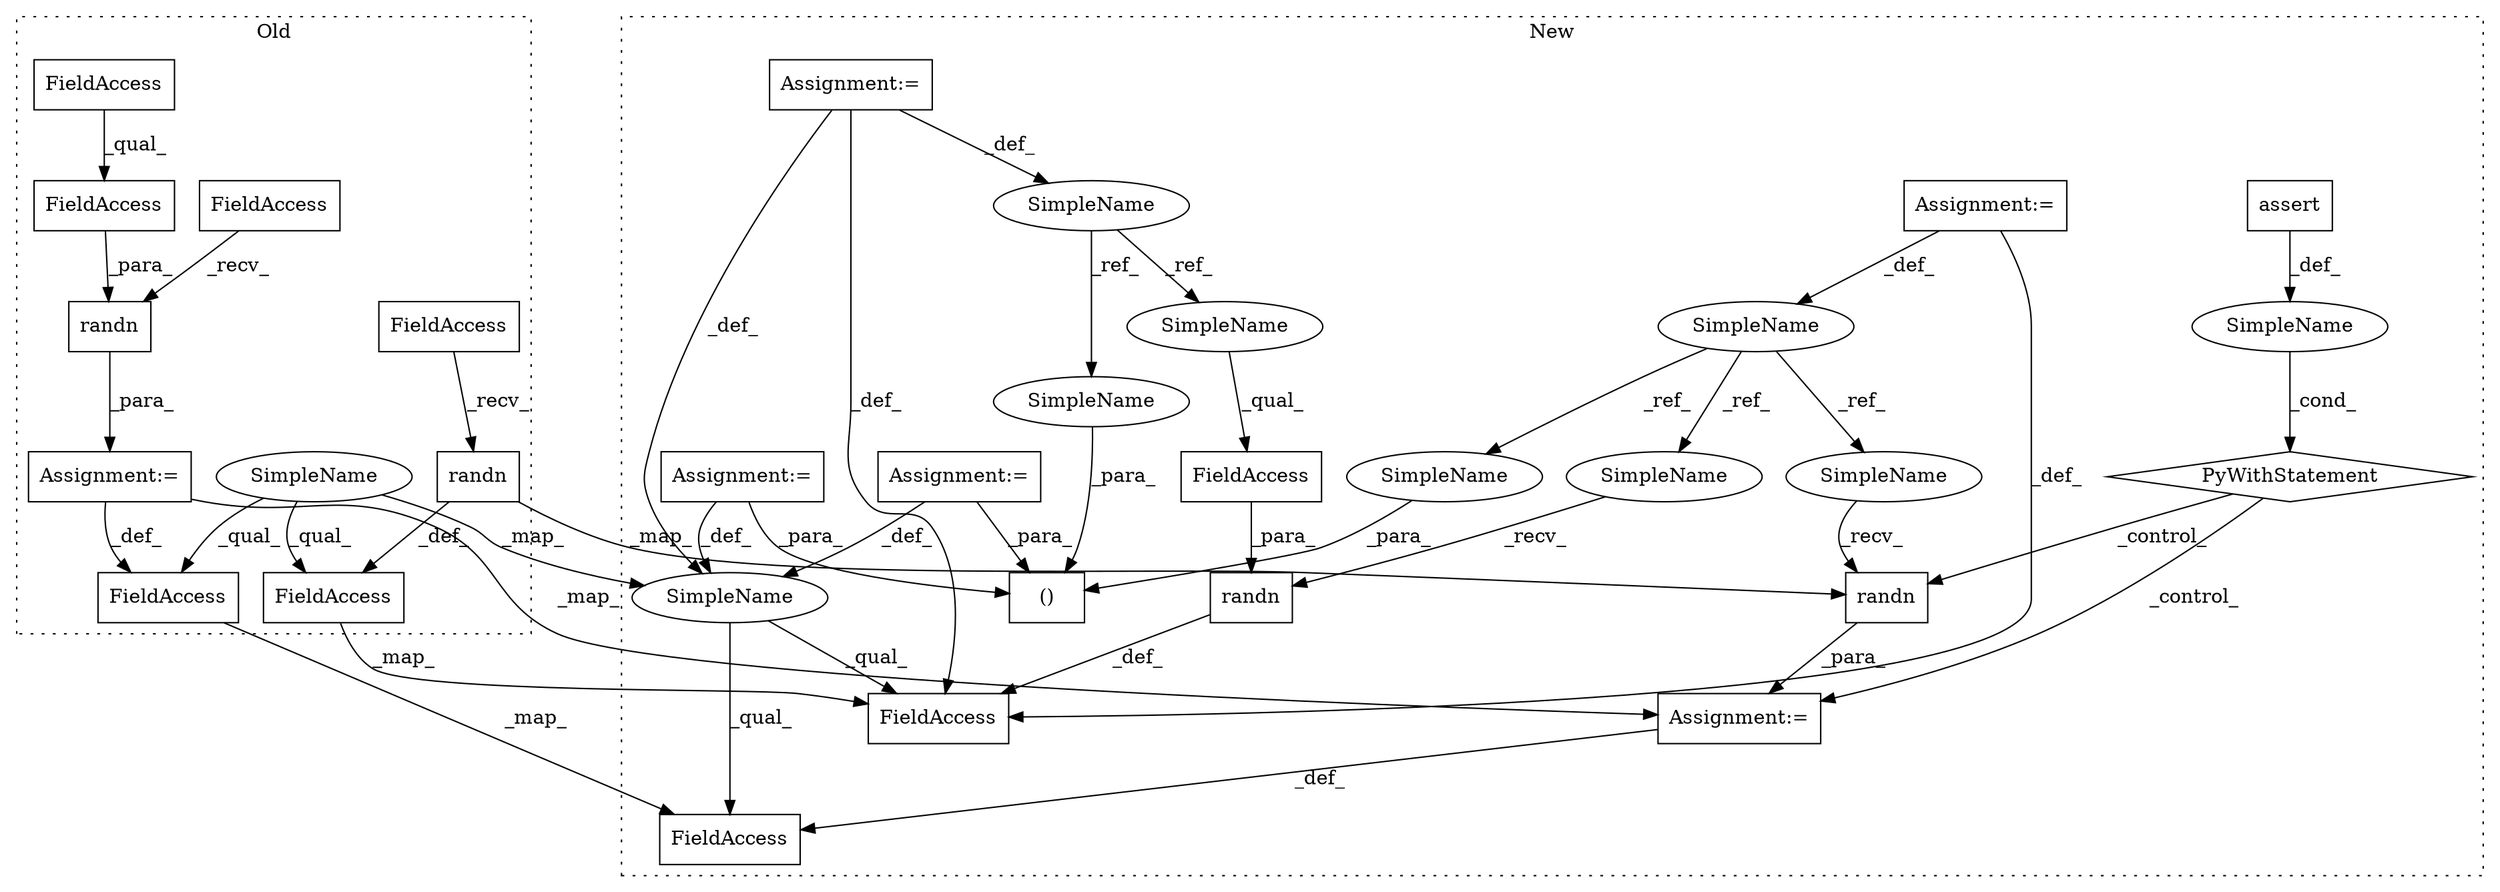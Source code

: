 digraph G {
subgraph cluster0 {
1 [label="randn" a="32" s="5678,5696" l="6,1" shape="box"];
3 [label="FieldAccess" a="22" s="5669" l="8" shape="box"];
5 [label="FieldAccess" a="22" s="5684" l="12" shape="box"];
6 [label="FieldAccess" a="22" s="5684" l="6" shape="box"];
9 [label="Assignment:=" a="7" s="5668" l="1" shape="box"];
19 [label="FieldAccess" a="22" s="5665" l="3" shape="box"];
21 [label="SimpleName" a="42" s="5536" l="1" shape="ellipse"];
23 [label="FieldAccess" a="22" s="5807" l="3" shape="box"];
26 [label="randn" a="32" s="5820,5830" l="6,1" shape="box"];
27 [label="FieldAccess" a="22" s="5811" l="8" shape="box"];
label = "Old";
style="dotted";
}
subgraph cluster1 {
2 [label="assert" a="32" s="6375,6406" l="13,1" shape="box"];
4 [label="PyWithStatement" a="104" s="6360,6407" l="10,2" shape="diamond"];
7 [label="SimpleName" a="42" s="" l="" shape="ellipse"];
8 [label="Assignment:=" a="7" s="6422" l="1" shape="box"];
10 [label="Assignment:=" a="7" s="6063" l="3" shape="box"];
11 [label="()" a="106" s="6151" l="48" shape="box"];
12 [label="SimpleName" a="42" s="6063" l="3" shape="ellipse"];
13 [label="randn" a="32" s="6338,6351" l="6,1" shape="box"];
14 [label="SimpleName" a="42" s="6022" l="1" shape="ellipse"];
15 [label="FieldAccess" a="22" s="6344" l="7" shape="box"];
16 [label="Assignment:=" a="7" s="6022" l="1" shape="box"];
17 [label="Assignment:=" a="7" s="6008" l="4" shape="box"];
18 [label="Assignment:=" a="7" s="6033" l="1" shape="box"];
20 [label="FieldAccess" a="22" s="6419" l="3" shape="box"];
22 [label="SimpleName" a="42" s="6221" l="1" shape="ellipse"];
24 [label="FieldAccess" a="22" s="6330" l="3" shape="box"];
25 [label="randn" a="32" s="6427,6437" l="6,1" shape="box"];
28 [label="SimpleName" a="42" s="6344" l="1" shape="ellipse"];
29 [label="SimpleName" a="42" s="6151" l="1" shape="ellipse"];
30 [label="SimpleName" a="42" s="6196" l="3" shape="ellipse"];
31 [label="SimpleName" a="42" s="6334" l="3" shape="ellipse"];
32 [label="SimpleName" a="42" s="6423" l="3" shape="ellipse"];
label = "New";
style="dotted";
}
1 -> 9 [label="_para_"];
2 -> 7 [label="_def_"];
3 -> 1 [label="_recv_"];
4 -> 8 [label="_control_"];
4 -> 25 [label="_control_"];
5 -> 1 [label="_para_"];
6 -> 5 [label="_qual_"];
7 -> 4 [label="_cond_"];
8 -> 20 [label="_def_"];
9 -> 19 [label="_def_"];
9 -> 8 [label="_map_"];
10 -> 12 [label="_def_"];
10 -> 24 [label="_def_"];
12 -> 30 [label="_ref_"];
12 -> 31 [label="_ref_"];
12 -> 32 [label="_ref_"];
13 -> 24 [label="_def_"];
14 -> 29 [label="_ref_"];
14 -> 28 [label="_ref_"];
15 -> 13 [label="_para_"];
16 -> 14 [label="_def_"];
16 -> 24 [label="_def_"];
16 -> 22 [label="_def_"];
17 -> 11 [label="_para_"];
17 -> 22 [label="_def_"];
18 -> 22 [label="_def_"];
18 -> 11 [label="_para_"];
19 -> 20 [label="_map_"];
21 -> 22 [label="_map_"];
21 -> 23 [label="_qual_"];
21 -> 19 [label="_qual_"];
22 -> 24 [label="_qual_"];
22 -> 20 [label="_qual_"];
23 -> 24 [label="_map_"];
25 -> 8 [label="_para_"];
26 -> 25 [label="_map_"];
26 -> 23 [label="_def_"];
27 -> 26 [label="_recv_"];
28 -> 15 [label="_qual_"];
29 -> 11 [label="_para_"];
30 -> 11 [label="_para_"];
31 -> 13 [label="_recv_"];
32 -> 25 [label="_recv_"];
}